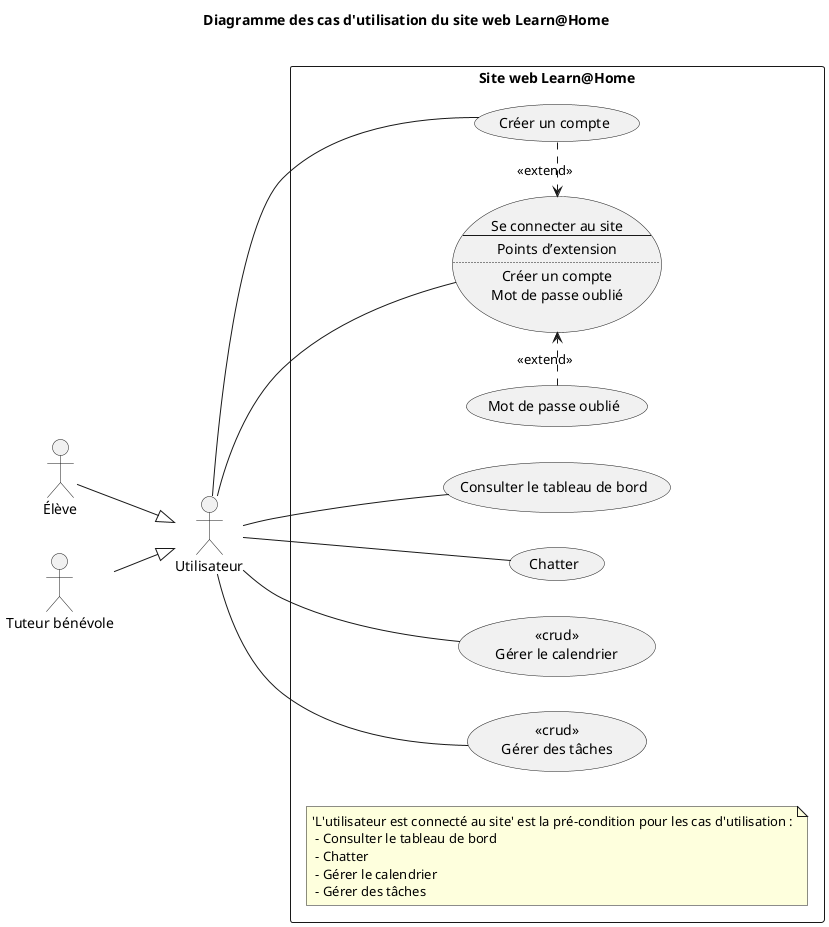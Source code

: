 @startuml
title  Diagramme des cas d'utilisation du site web Learn@Home \n
left to right direction
'skinparam packageStyle rectangle
'skinparam linetype polyline
'skinparam linetype ortho

actor Utilisateur as U
actor Élève as E
actor "Tuteur bénévole" as B

E --|> U
B --|> U
rectangle "Site web Learn@Home" {
usecase UC2 as "Créer un compte"
usecase UC2_ as "Mot de passe oublié"
usecase UC1 as "Se connecter au site
--
Points d’extension
..
Créer un compte
Mot de passe oublié"

usecase "Consulter le tableau de bord" as (UC3)
usecase "Chatter" as (UC4)
usecase UC5  as "<<crud>>
Gérer le calendrier"
usecase UC6 as "<<crud>>
Gérer des tâches"

:U:--(UC2)
:U:--(UC1)
:U:--(UC3)
:U:--(UC4)
:U:--(UC5)
:U:--(UC6)

(UC2) .> (UC1): <<extend>>
(UC2_) .> (UC1): <<extend>>

note "'L'utilisateur est connecté au site' est la pré-condition pour les cas d'utilisation :\n - Consulter le tableau de bord \n - Chatter \n - Gérer le calendrier \n - Gérer des tâches " as N
}
@enduml
